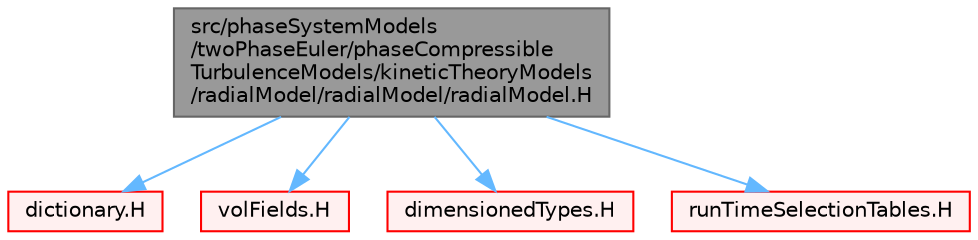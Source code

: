 digraph "src/phaseSystemModels/twoPhaseEuler/phaseCompressibleTurbulenceModels/kineticTheoryModels/radialModel/radialModel/radialModel.H"
{
 // LATEX_PDF_SIZE
  bgcolor="transparent";
  edge [fontname=Helvetica,fontsize=10,labelfontname=Helvetica,labelfontsize=10];
  node [fontname=Helvetica,fontsize=10,shape=box,height=0.2,width=0.4];
  Node1 [id="Node000001",label="src/phaseSystemModels\l/twoPhaseEuler/phaseCompressible\lTurbulenceModels/kineticTheoryModels\l/radialModel/radialModel/radialModel.H",height=0.2,width=0.4,color="gray40", fillcolor="grey60", style="filled", fontcolor="black",tooltip=" "];
  Node1 -> Node2 [id="edge1_Node000001_Node000002",color="steelblue1",style="solid",tooltip=" "];
  Node2 [id="Node000002",label="dictionary.H",height=0.2,width=0.4,color="red", fillcolor="#FFF0F0", style="filled",URL="$dictionary_8H.html",tooltip=" "];
  Node1 -> Node133 [id="edge2_Node000001_Node000133",color="steelblue1",style="solid",tooltip=" "];
  Node133 [id="Node000133",label="volFields.H",height=0.2,width=0.4,color="red", fillcolor="#FFF0F0", style="filled",URL="$volFields_8H.html",tooltip=" "];
  Node1 -> Node149 [id="edge3_Node000001_Node000149",color="steelblue1",style="solid",tooltip=" "];
  Node149 [id="Node000149",label="dimensionedTypes.H",height=0.2,width=0.4,color="red", fillcolor="#FFF0F0", style="filled",URL="$dimensionedTypes_8H.html",tooltip=" "];
  Node1 -> Node91 [id="edge4_Node000001_Node000091",color="steelblue1",style="solid",tooltip=" "];
  Node91 [id="Node000091",label="runTimeSelectionTables.H",height=0.2,width=0.4,color="red", fillcolor="#FFF0F0", style="filled",URL="$runTimeSelectionTables_8H.html",tooltip="Macros to ease declaration of run-time selection tables."];
}
